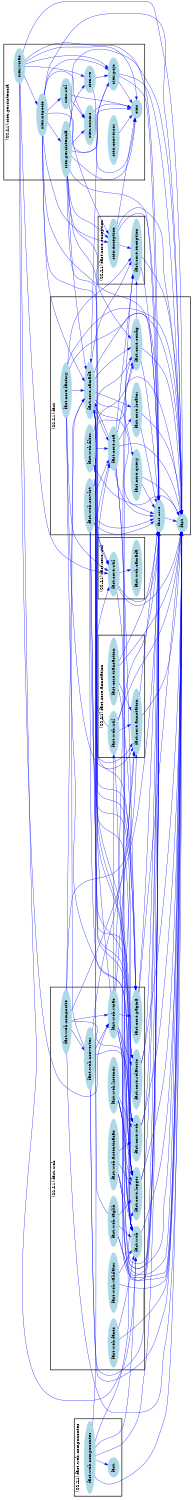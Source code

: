 /* ------------------------------------------------------------ */
/* created with bunch v3 */
/* Objective Function value = 1.5647226173541964*/
/* ------------------------------------------------------------ */

digraph G {
size= "10,10";
rotate = 90;
subgraph cluster0 {
label = "(SS-L1):fast.web";
color = black;
style = bold;

"fast.web.autenticacao"[label="fast.web.autenticacao",shape=ellipse,color=lightblue,fontcolor=black,style=filled];
"fast.core.web"[label="fast.core.web",shape=ellipse,color=lightblue,fontcolor=black,style=filled];
"fast.web.visao"[label="fast.web.visao",shape=ellipse,color=lightblue,fontcolor=black,style=filled];
"fast.core.relatorio"[label="fast.core.relatorio",shape=ellipse,color=lightblue,fontcolor=black,style=filled];
"fast.core.pagina"[label="fast.core.pagina",shape=ellipse,color=lightblue,fontcolor=black,style=filled];
"fast.web.faces"[label="fast.web.faces",shape=ellipse,color=lightblue,fontcolor=black,style=filled];
"fast.web"[label="fast.web",shape=ellipse,color=lightblue,fontcolor=black,style=filled];
"fast.web.converter"[label="fast.web.converter",shape=ellipse,color=lightblue,fontcolor=black,style=filled];
"fast.web.validator"[label="fast.web.validator",shape=ellipse,color=lightblue,fontcolor=black,style=filled];
"fast.web.composite"[label="fast.web.composite",shape=ellipse,color=lightblue,fontcolor=black,style=filled];
"fast.core.logger"[label="fast.core.logger",shape=ellipse,color=lightblue,fontcolor=black,style=filled];
"fast.web.taglib"[label="fast.web.taglib",shape=ellipse,color=lightblue,fontcolor=black,style=filled];
"fast.web.listener"[label="fast.web.listener",shape=ellipse,color=lightblue,fontcolor=black,style=filled];
}
subgraph cluster1 {
label = "(SS-L1):fast";
color = black;
style = bold;

"fast.core.factory"[label="fast.core.factory",shape=ellipse,color=lightblue,fontcolor=black,style=filled];
"fast.core"[label="fast.core",shape=ellipse,color=lightblue,fontcolor=black,style=filled];
"fast.core.locator"[label="fast.core.locator",shape=ellipse,color=lightblue,fontcolor=black,style=filled];
"fast.core.camada"[label="fast.core.camada",shape=ellipse,color=lightblue,fontcolor=black,style=filled];
"fast.core.query"[label="fast.core.query",shape=ellipse,color=lightblue,fontcolor=black,style=filled];
"fast.core.sca"[label="fast.core.sca",shape=ellipse,color=lightblue,fontcolor=black,style=filled];
"fast.core.config"[label="fast.core.config",shape=ellipse,color=lightblue,fontcolor=black,style=filled];
"fast"[label="fast",shape=ellipse,color=lightblue,fontcolor=black,style=filled];
"fast.web.servlet"[label="fast.web.servlet",shape=ellipse,color=lightblue,fontcolor=black,style=filled];
"fast.web.filter"[label="fast.web.filter",shape=ellipse,color=lightblue,fontcolor=black,style=filled];
}
subgraph cluster2 {
label = "(SS-L1):fast.web.componentes";
color = black;
style = bold;

"fast.web.componentes"[label="fast.web.componentes",shape=ellipse,color=lightblue,fontcolor=black,style=filled];
"fast."[label="fast.",shape=ellipse,color=lightblue,fontcolor=black,style=filled];
}
subgraph cluster3 {
label = "(SS-L1):fast.core.exception";
color = black;
style = bold;

"fast.core.exception"[label="fast.core.exception",shape=ellipse,color=lightblue,fontcolor=black,style=filled];
"siex.exception"[label="siex.exception",shape=ellipse,color=lightblue,fontcolor=black,style=filled];
}
subgraph cluster4 {
label = "(SS-L1):siex.persistencia";
color = black;
style = bold;

"siex.util"[label="siex.util",shape=ellipse,color=lightblue,fontcolor=black,style=filled];
"siex.enums"[label="siex.enums",shape=ellipse,color=lightblue,fontcolor=black,style=filled];
"siex.visao"[label="siex.visao",shape=ellipse,color=lightblue,fontcolor=black,style=filled];
"siex.pojo"[label="siex.pojo",shape=ellipse,color=lightblue,fontcolor=black,style=filled];
"siex.vo"[label="siex.vo",shape=ellipse,color=lightblue,fontcolor=black,style=filled];
"siex"[label="siex",shape=ellipse,color=lightblue,fontcolor=black,style=filled];
"siex.negocio"[label="siex.negocio",shape=ellipse,color=lightblue,fontcolor=black,style=filled];
"siex.persistencia"[label="siex.persistencia",shape=ellipse,color=lightblue,fontcolor=black,style=filled];
"siex.conversor"[label="siex.conversor",shape=ellipse,color=lightblue,fontcolor=black,style=filled];
}
subgraph cluster5 {
label = "(SS-L1):fast.core.annotation";
color = black;
style = bold;

"fast.web.util"[label="fast.web.util",shape=ellipse,color=lightblue,fontcolor=black,style=filled];
"fast.core.transaction"[label="fast.core.transaction",shape=ellipse,color=lightblue,fontcolor=black,style=filled];
"fast.core.annotation"[label="fast.core.annotation",shape=ellipse,color=lightblue,fontcolor=black,style=filled];
}
subgraph cluster6 {
label = "(SS-L1):fast.core.util";
color = black;
style = bold;

"fast.core.util"[label="fast.core.util",shape=ellipse,color=lightblue,fontcolor=black,style=filled];
"fast.web.camada"[label="fast.web.camada",shape=ellipse,color=lightblue,fontcolor=black,style=filled];
}
"fast.core.web" -> "fast" [color=blue,font=6];
"fast.core.web" -> "fast.core" [color=blue,font=6];
"fast.web.composite" -> "fast.web" [color=blue,font=6];
"fast.web.composite" -> "fast.web.visao" [color=blue,font=6];
"fast.web.composite" -> "fast.core.annotation" [color=blue,font=6];
"fast.web.composite" -> "fast" [color=blue,font=6];
"fast.web.composite" -> "fast.web.converter" [color=blue,font=6];
"fast.web.composite" -> "fast.core" [color=blue,font=6];
"fast.web.composite" -> "fast.core.camada" [color=blue,font=6];
"fast.core.query" -> "fast" [color=blue,font=6];
"fast.core.query" -> "fast.core" [color=blue,font=6];
"fast.web.componentes" -> "fast.web" [color=blue,font=6];
"fast.web.componentes" -> "fast.core.sca" [color=blue,font=6];
"fast.web.componentes" -> "fast" [color=blue,font=6];
"fast.web.componentes" -> "fast." [color=blue,font=6];
"fast.web.componentes" -> "fast.core" [color=blue,font=6];
"fast.web.componentes" -> "fast.core.logger" [color=blue,font=6];
"siex.exception" -> "fast" [color=blue,font=6];
"siex.exception" -> "fast.core.exception" [color=blue,font=6];
"siex.exception" -> "fast.core" [color=blue,font=6];
"siex.exception" -> "siex" [color=blue,font=6];
"siex.vo" -> "siex.pojo" [color=blue,font=6];
"siex.vo" -> "siex" [color=blue,font=6];
"fast.core" -> "fast" [color=blue,font=6];
"fast.core.transaction" -> "fast.core.annotation" [color=blue,font=6];
"fast.core.transaction" -> "fast" [color=blue,font=6];
"fast.core.transaction" -> "fast.core.logger" [color=blue,font=6];
"fast.core.transaction" -> "fast.core" [color=blue,font=6];
"fast.core.sca" -> "fast.core.pagina" [color=blue,font=6];
"fast.core.sca" -> "fast" [color=blue,font=6];
"fast.core.sca" -> "fast.core.exception" [color=blue,font=6];
"fast.core.sca" -> "fast.core.logger" [color=blue,font=6];
"fast.core.sca" -> "fast.core.locator" [color=blue,font=6];
"fast.core.sca" -> "fast.core.config" [color=blue,font=6];
"fast.core.sca" -> "fast.core" [color=blue,font=6];
"fast.core.sca" -> "fast.core.camada" [color=blue,font=6];
"siex.pojo" -> "fast" [color=blue,font=6];
"siex.pojo" -> "fast.core" [color=blue,font=6];
"siex.pojo" -> "fast.core.camada" [color=blue,font=6];
"siex.pojo" -> "siex" [color=blue,font=6];
"siex.visao" -> "fast.web.visao" [color=blue,font=6];
"siex.visao" -> "siex.negocio" [color=blue,font=6];
"siex.visao" -> "fast" [color=blue,font=6];
"siex.visao" -> "siex" [color=blue,font=6];
"siex.visao" -> "siex.vo" [color=blue,font=6];
"siex.visao" -> "siex.pojo" [color=blue,font=6];
"siex.visao" -> "fast.core" [color=blue,font=6];
"siex.visao" -> "fast.core.util" [color=blue,font=6];
"siex.visao" -> "fast.web" [color=blue,font=6];
"fast.web.validator" -> "fast.web" [color=blue,font=6];
"fast.web.validator" -> "fast" [color=blue,font=6];
"siex.conversor" -> "siex" [color=blue,font=6];
"fast.core.locator" -> "fast" [color=blue,font=6];
"fast.core.locator" -> "fast.core" [color=blue,font=6];
"siex.persistencia" -> "fast.core.camada" [color=blue,font=6];
"siex.persistencia" -> "fast" [color=blue,font=6];
"siex.persistencia" -> "siex" [color=blue,font=6];
"siex.persistencia" -> "siex.exception" [color=blue,font=6];
"siex.persistencia" -> "siex.vo" [color=blue,font=6];
"siex.persistencia" -> "siex.pojo" [color=blue,font=6];
"siex.persistencia" -> "fast.core.config" [color=blue,font=6];
"siex.persistencia" -> "siex.enums" [color=blue,font=6];
"siex.persistencia" -> "fast.core" [color=blue,font=6];
"siex.persistencia" -> "fast.core.pagina" [color=blue,font=6];
"siex.persistencia" -> "fast.core.util" [color=blue,font=6];
"siex.negocio" -> "fast.core.camada" [color=blue,font=6];
"siex.negocio" -> "fast" [color=blue,font=6];
"siex.negocio" -> "siex" [color=blue,font=6];
"siex.negocio" -> "siex.exception" [color=blue,font=6];
"siex.negocio" -> "siex.pojo" [color=blue,font=6];
"siex.negocio" -> "siex.enums" [color=blue,font=6];
"siex.negocio" -> "fast.core" [color=blue,font=6];
"siex.negocio" -> "siex.persistencia" [color=blue,font=6];
"siex.negocio" -> "siex.util" [color=blue,font=6];
"siex.negocio" -> "fast.core.pagina" [color=blue,font=6];
"fast.web.util" -> "fast.core.util" [color=blue,font=6];
"fast.web.util" -> "fast.web" [color=blue,font=6];
"fast.web.util" -> "fast.core.annotation" [color=blue,font=6];
"fast.web.util" -> "fast" [color=blue,font=6];
"fast.web.util" -> "fast.core" [color=blue,font=6];
"fast.web.faces" -> "fast.web" [color=blue,font=6];
"fast.web.faces" -> "fast" [color=blue,font=6];
"fast.core.factory" -> "fast.core.util" [color=blue,font=6];
"fast.core.factory" -> "fast.core.annotation" [color=blue,font=6];
"fast.core.factory" -> "fast" [color=blue,font=6];
"fast.core.factory" -> "fast.core.exception" [color=blue,font=6];
"fast.core.factory" -> "fast.core.logger" [color=blue,font=6];
"fast.core.factory" -> "fast.core" [color=blue,font=6];
"fast.core.factory" -> "fast.core.camada" [color=blue,font=6];
"fast.core.util" -> "fast.web" [color=blue,font=6];
"fast.core.util" -> "fast" [color=blue,font=6];
"fast.core.util" -> "fast.web.camada" [color=blue,font=6];
"fast.core.util" -> "fast.core" [color=blue,font=6];
"fast.web.filter" -> "fast.web" [color=blue,font=6];
"fast.web.filter" -> "fast.core.sca" [color=blue,font=6];
"fast.web.filter" -> "fast" [color=blue,font=6];
"fast.web.filter" -> "fast.core" [color=blue,font=6];
"fast.web.filter" -> "fast.core.logger" [color=blue,font=6];
"fast.web.filter" -> "fast.core.config" [color=blue,font=6];
"fast.web.filter" -> "fast.core.web" [color=blue,font=6];
"fast.web.servlet" -> "fast.core.relatorio" [color=blue,font=6];
"fast.web.servlet" -> "fast.core.logger" [color=blue,font=6];
"fast.web.servlet" -> "fast" [color=blue,font=6];
"fast.web.servlet" -> "fast.core.sca" [color=blue,font=6];
"fast.web.servlet" -> "fast.core.web" [color=blue,font=6];
"fast.web.servlet" -> "fast.core.config" [color=blue,font=6];
"fast.web.servlet" -> "fast.core" [color=blue,font=6];
"fast.web.servlet" -> "fast.web" [color=blue,font=6];
"fast.web.servlet" -> "fast.core.util" [color=blue,font=6];
"fast.core.camada" -> "fast.core.annotation" [color=blue,font=6];
"fast.core.camada" -> "fast.core.relatorio" [color=blue,font=6];
"fast.core.camada" -> "fast.core.locator" [color=blue,font=6];
"fast.core.camada" -> "fast.core.logger" [color=blue,font=6];
"fast.core.camada" -> "fast" [color=blue,font=6];
"fast.core.camada" -> "fast.core.sca" [color=blue,font=6];
"fast.core.camada" -> "fast.core.query" [color=blue,font=6];
"fast.core.camada" -> "fast.core.exception" [color=blue,font=6];
"fast.core.camada" -> "fast.core.web" [color=blue,font=6];
"fast.core.camada" -> "fast.core.config" [color=blue,font=6];
"fast.core.camada" -> "fast.core" [color=blue,font=6];
"fast.core.camada" -> "fast.core.pagina" [color=blue,font=6];
"fast.web.autenticacao" -> "fast.web" [color=blue,font=6];
"fast.web.autenticacao" -> "fast" [color=blue,font=6];
"fast.web.autenticacao" -> "fast.core" [color=blue,font=6];
"fast.web.autenticacao" -> "fast.core.logger" [color=blue,font=6];
"fast.web.autenticacao" -> "fast.core.web" [color=blue,font=6];
"fast.web.taglib" -> "fast.web" [color=blue,font=6];
"fast.web.taglib" -> "fast.core.sca" [color=blue,font=6];
"fast.web.taglib" -> "fast" [color=blue,font=6];
"fast.web.taglib" -> "fast.core" [color=blue,font=6];
"fast.web.taglib" -> "fast.core.logger" [color=blue,font=6];
"fast.core.pagina" -> "fast" [color=blue,font=6];
"fast.core.pagina" -> "fast.core" [color=blue,font=6];
"fast.core.relatorio" -> "fast" [color=blue,font=6];
"fast.core.relatorio" -> "fast.core" [color=blue,font=6];
"siex.enums" -> "siex" [color=blue,font=6];
"fast.core.logger" -> "fast" [color=blue,font=6];
"fast.core.logger" -> "fast.core" [color=blue,font=6];
"fast.web.visao" -> "fast.core.camada" [color=blue,font=6];
"fast.web.visao" -> "fast.core.annotation" [color=blue,font=6];
"fast.web.visao" -> "fast.core.relatorio" [color=blue,font=6];
"fast.web.visao" -> "fast.web.util" [color=blue,font=6];
"fast.web.visao" -> "fast" [color=blue,font=6];
"fast.web.visao" -> "fast.core.exception" [color=blue,font=6];
"fast.web.visao" -> "fast.core" [color=blue,font=6];
"fast.web.visao" -> "fast.core.pagina" [color=blue,font=6];
"fast.web.visao" -> "fast.web" [color=blue,font=6];
"fast.core.annotation" -> "fast" [color=blue,font=6];
"fast.core.annotation" -> "fast.core" [color=blue,font=6];
"fast.web.listener" -> "fast.web" [color=blue,font=6];
"fast.web.listener" -> "fast" [color=blue,font=6];
"fast.web.listener" -> "fast.core" [color=blue,font=6];
"fast.web.listener" -> "fast.core.logger" [color=blue,font=6];
"fast.web.listener" -> "fast.core.web" [color=blue,font=6];
"fast.core.config" -> "fast" [color=blue,font=6];
"fast.core.config" -> "fast.core.exception" [color=blue,font=6];
"fast.core.config" -> "fast.core.logger" [color=blue,font=6];
"fast.core.config" -> "fast.core" [color=blue,font=6];
"fast.core.exception" -> "fast" [color=blue,font=6];
"fast.core.exception" -> "fast.core" [color=blue,font=6];
"fast.web.converter" -> "fast.web" [color=blue,font=6];
"fast.web.converter" -> "fast.web.visao" [color=blue,font=6];
"fast.web.converter" -> "fast.core.annotation" [color=blue,font=6];
"fast.web.converter" -> "fast" [color=blue,font=6];
"fast.web.converter" -> "fast.core" [color=blue,font=6];
"fast.web.converter" -> "fast.core.camada" [color=blue,font=6];
"fast.web" -> "fast" [color=blue,font=6];
"siex.util" -> "siex.enums" [color=blue,font=6];
"siex.util" -> "siex.exception" [color=blue,font=6];
"siex.util" -> "siex" [color=blue,font=6];
}
